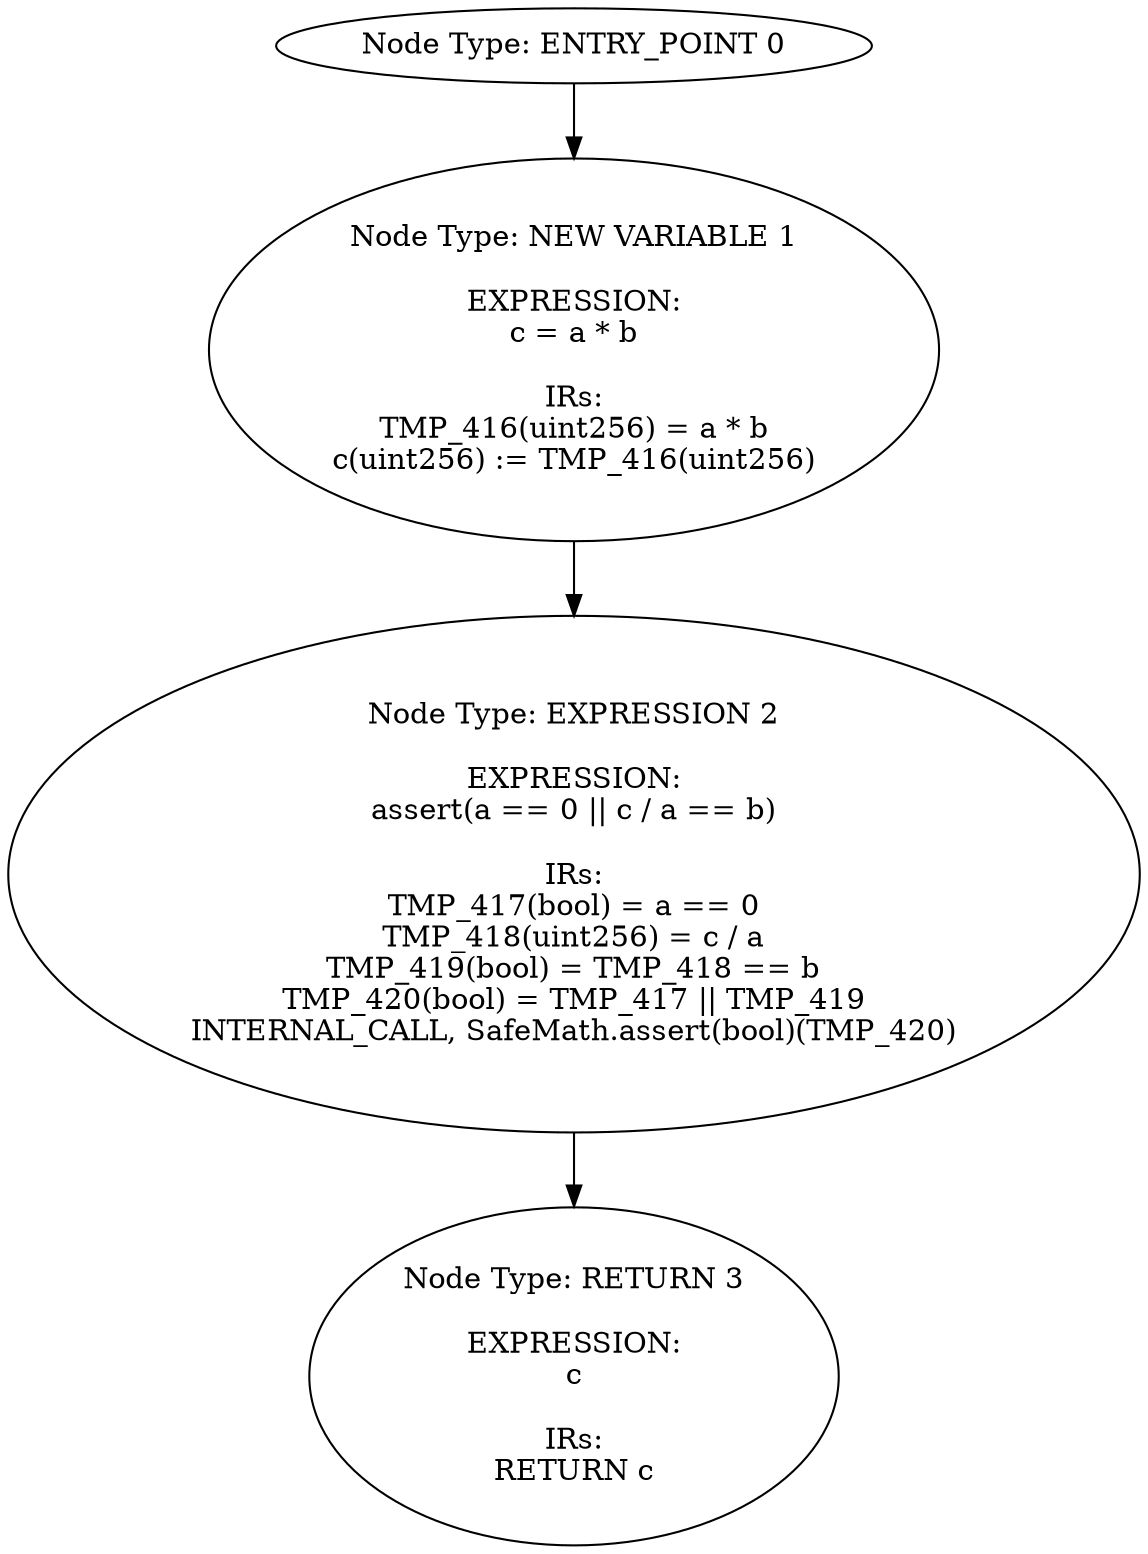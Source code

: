 digraph{
0[label="Node Type: ENTRY_POINT 0
"];
0->1;
1[label="Node Type: NEW VARIABLE 1

EXPRESSION:
c = a * b

IRs:
TMP_416(uint256) = a * b
c(uint256) := TMP_416(uint256)"];
1->2;
2[label="Node Type: EXPRESSION 2

EXPRESSION:
assert(a == 0 || c / a == b)

IRs:
TMP_417(bool) = a == 0
TMP_418(uint256) = c / a
TMP_419(bool) = TMP_418 == b
TMP_420(bool) = TMP_417 || TMP_419
INTERNAL_CALL, SafeMath.assert(bool)(TMP_420)"];
2->3;
3[label="Node Type: RETURN 3

EXPRESSION:
c

IRs:
RETURN c"];
}
